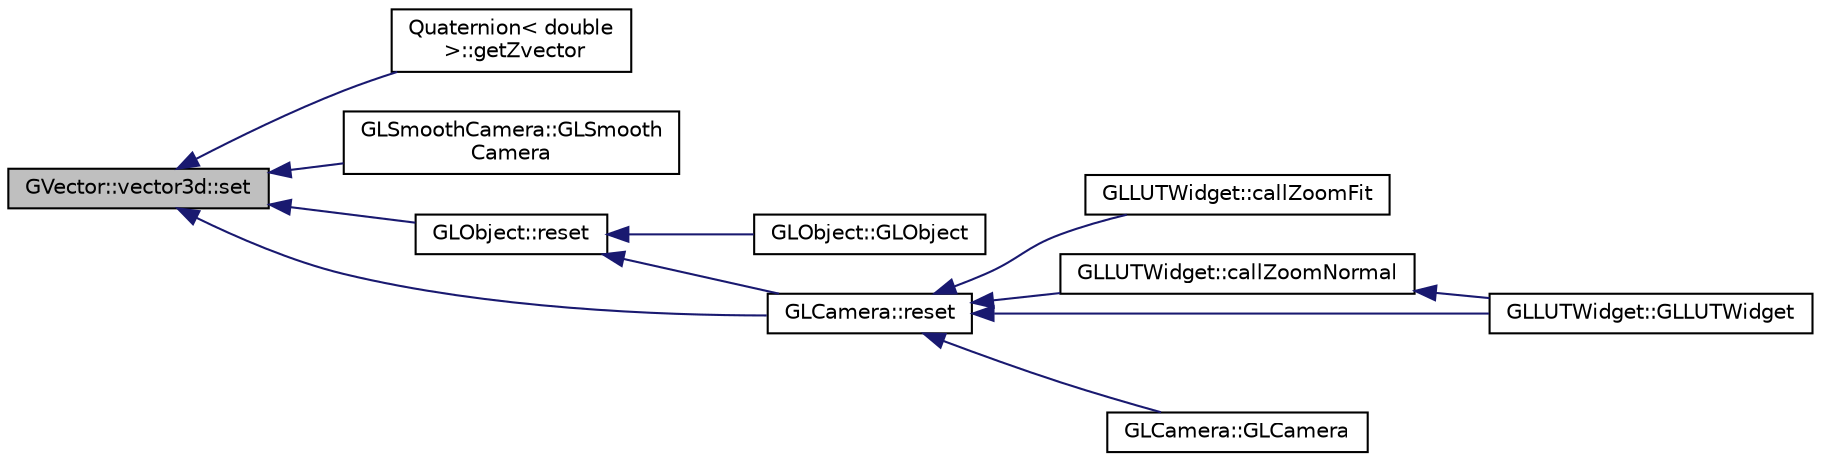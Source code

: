 digraph "GVector::vector3d::set"
{
 // INTERACTIVE_SVG=YES
  edge [fontname="Helvetica",fontsize="10",labelfontname="Helvetica",labelfontsize="10"];
  node [fontname="Helvetica",fontsize="10",shape=record];
  rankdir="LR";
  Node1 [label="GVector::vector3d::set",height=0.2,width=0.4,color="black", fillcolor="grey75", style="filled", fontcolor="black"];
  Node1 -> Node2 [dir="back",color="midnightblue",fontsize="10",style="solid",fontname="Helvetica"];
  Node2 [label="Quaternion\< double\l \>::getZvector",height=0.2,width=0.4,color="black", fillcolor="white", style="filled",URL="$dc/de3/class_quaternion.html#ac335cf6d64849d8473825481c955d038"];
  Node1 -> Node3 [dir="back",color="midnightblue",fontsize="10",style="solid",fontname="Helvetica"];
  Node3 [label="GLSmoothCamera::GLSmooth\lCamera",height=0.2,width=0.4,color="black", fillcolor="white", style="filled",URL="$d1/df7/class_g_l_smooth_camera.html#a3be2bb0212b4e066795c3c1e4f9ca237"];
  Node1 -> Node4 [dir="back",color="midnightblue",fontsize="10",style="solid",fontname="Helvetica"];
  Node4 [label="GLObject::reset",height=0.2,width=0.4,color="black", fillcolor="white", style="filled",URL="$d8/db9/class_g_l_object.html#a1ec1a8feaf4f1d8df766e50127cfbfe5"];
  Node4 -> Node5 [dir="back",color="midnightblue",fontsize="10",style="solid",fontname="Helvetica"];
  Node5 [label="GLObject::GLObject",height=0.2,width=0.4,color="black", fillcolor="white", style="filled",URL="$d8/db9/class_g_l_object.html#abea353b33ae691dc4330970fcc13e9da"];
  Node4 -> Node6 [dir="back",color="midnightblue",fontsize="10",style="solid",fontname="Helvetica"];
  Node6 [label="GLCamera::reset",height=0.2,width=0.4,color="black", fillcolor="white", style="filled",URL="$da/d43/class_g_l_camera.html#a2c5e42bda3b533852a83fd62608ae3db"];
  Node6 -> Node7 [dir="back",color="midnightblue",fontsize="10",style="solid",fontname="Helvetica"];
  Node7 [label="GLLUTWidget::callZoomFit",height=0.2,width=0.4,color="black", fillcolor="white", style="filled",URL="$db/dc5/class_g_l_l_u_t_widget.html#aad7b73bb3796dec511ba46bc4547afd8"];
  Node6 -> Node8 [dir="back",color="midnightblue",fontsize="10",style="solid",fontname="Helvetica"];
  Node8 [label="GLLUTWidget::callZoomNormal",height=0.2,width=0.4,color="black", fillcolor="white", style="filled",URL="$db/dc5/class_g_l_l_u_t_widget.html#a7d23d983ecc36719f44785bb39e93607"];
  Node8 -> Node9 [dir="back",color="midnightblue",fontsize="10",style="solid",fontname="Helvetica"];
  Node9 [label="GLLUTWidget::GLLUTWidget",height=0.2,width=0.4,color="black", fillcolor="white", style="filled",URL="$db/dc5/class_g_l_l_u_t_widget.html#a57401039bf068ef61c180a163316d7b4"];
  Node6 -> Node10 [dir="back",color="midnightblue",fontsize="10",style="solid",fontname="Helvetica"];
  Node10 [label="GLCamera::GLCamera",height=0.2,width=0.4,color="black", fillcolor="white", style="filled",URL="$da/d43/class_g_l_camera.html#a2c4cac4871779828af5b1e76468ac3ca"];
  Node6 -> Node9 [dir="back",color="midnightblue",fontsize="10",style="solid",fontname="Helvetica"];
  Node1 -> Node6 [dir="back",color="midnightblue",fontsize="10",style="solid",fontname="Helvetica"];
}
